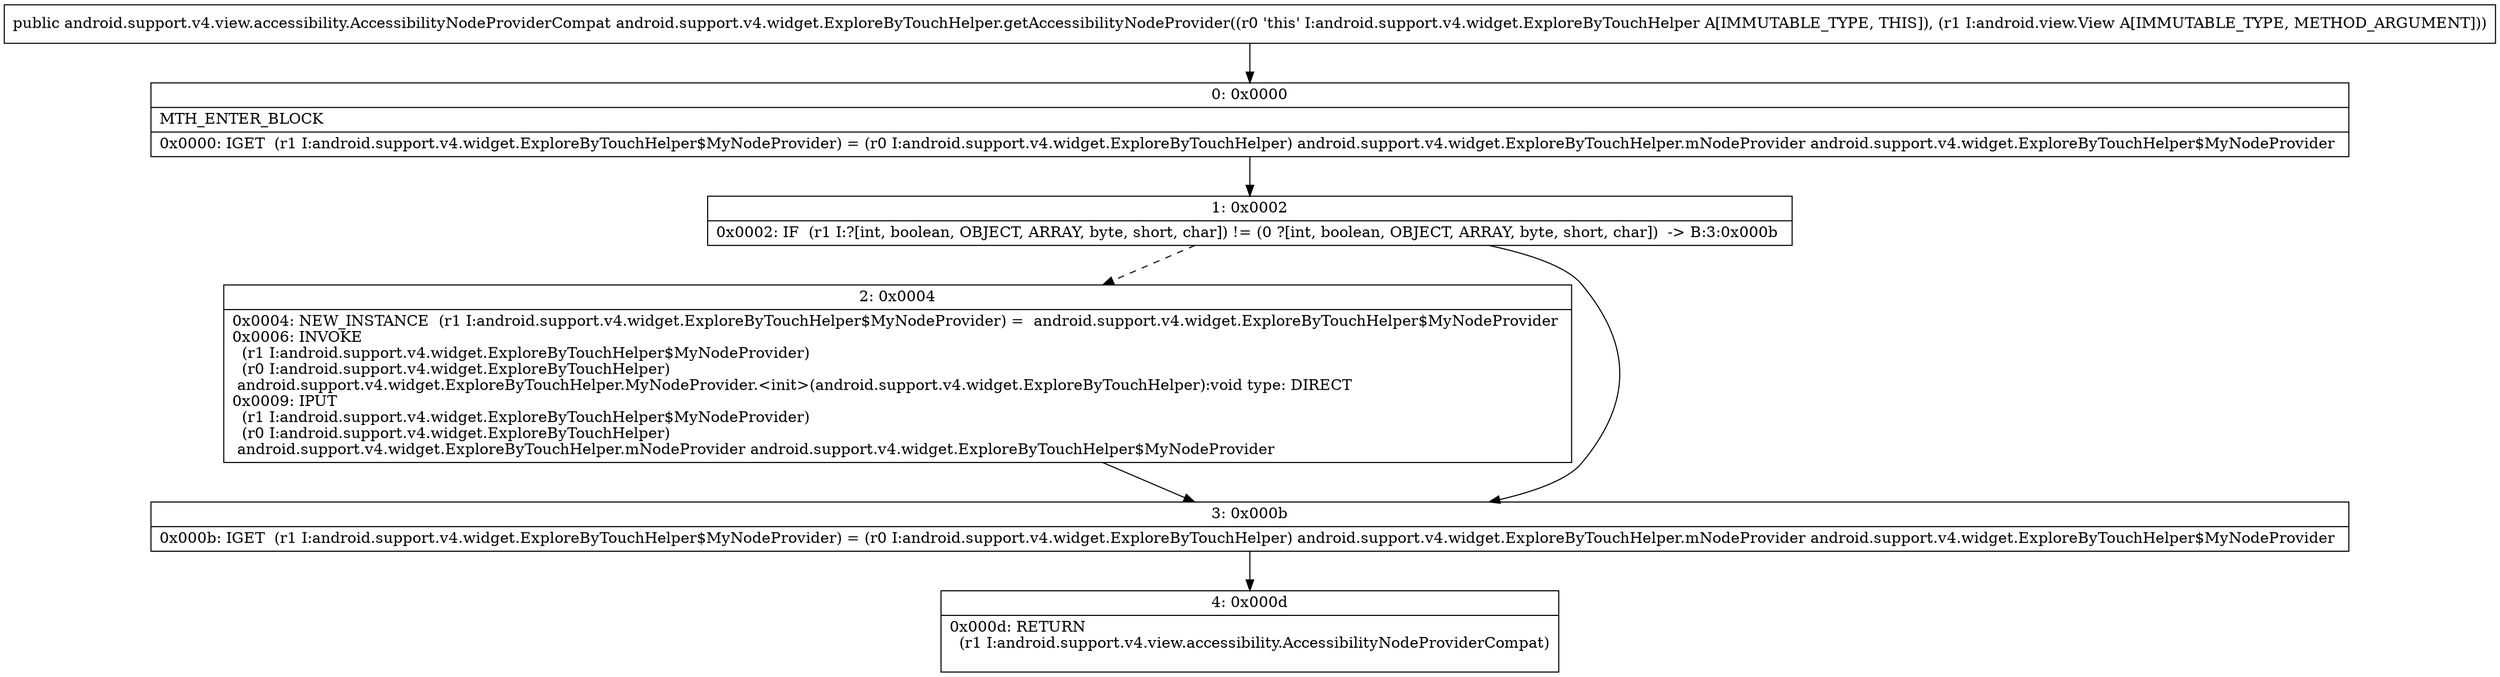 digraph "CFG forandroid.support.v4.widget.ExploreByTouchHelper.getAccessibilityNodeProvider(Landroid\/view\/View;)Landroid\/support\/v4\/view\/accessibility\/AccessibilityNodeProviderCompat;" {
Node_0 [shape=record,label="{0\:\ 0x0000|MTH_ENTER_BLOCK\l|0x0000: IGET  (r1 I:android.support.v4.widget.ExploreByTouchHelper$MyNodeProvider) = (r0 I:android.support.v4.widget.ExploreByTouchHelper) android.support.v4.widget.ExploreByTouchHelper.mNodeProvider android.support.v4.widget.ExploreByTouchHelper$MyNodeProvider \l}"];
Node_1 [shape=record,label="{1\:\ 0x0002|0x0002: IF  (r1 I:?[int, boolean, OBJECT, ARRAY, byte, short, char]) != (0 ?[int, boolean, OBJECT, ARRAY, byte, short, char])  \-\> B:3:0x000b \l}"];
Node_2 [shape=record,label="{2\:\ 0x0004|0x0004: NEW_INSTANCE  (r1 I:android.support.v4.widget.ExploreByTouchHelper$MyNodeProvider) =  android.support.v4.widget.ExploreByTouchHelper$MyNodeProvider \l0x0006: INVOKE  \l  (r1 I:android.support.v4.widget.ExploreByTouchHelper$MyNodeProvider)\l  (r0 I:android.support.v4.widget.ExploreByTouchHelper)\l android.support.v4.widget.ExploreByTouchHelper.MyNodeProvider.\<init\>(android.support.v4.widget.ExploreByTouchHelper):void type: DIRECT \l0x0009: IPUT  \l  (r1 I:android.support.v4.widget.ExploreByTouchHelper$MyNodeProvider)\l  (r0 I:android.support.v4.widget.ExploreByTouchHelper)\l android.support.v4.widget.ExploreByTouchHelper.mNodeProvider android.support.v4.widget.ExploreByTouchHelper$MyNodeProvider \l}"];
Node_3 [shape=record,label="{3\:\ 0x000b|0x000b: IGET  (r1 I:android.support.v4.widget.ExploreByTouchHelper$MyNodeProvider) = (r0 I:android.support.v4.widget.ExploreByTouchHelper) android.support.v4.widget.ExploreByTouchHelper.mNodeProvider android.support.v4.widget.ExploreByTouchHelper$MyNodeProvider \l}"];
Node_4 [shape=record,label="{4\:\ 0x000d|0x000d: RETURN  \l  (r1 I:android.support.v4.view.accessibility.AccessibilityNodeProviderCompat)\l \l}"];
MethodNode[shape=record,label="{public android.support.v4.view.accessibility.AccessibilityNodeProviderCompat android.support.v4.widget.ExploreByTouchHelper.getAccessibilityNodeProvider((r0 'this' I:android.support.v4.widget.ExploreByTouchHelper A[IMMUTABLE_TYPE, THIS]), (r1 I:android.view.View A[IMMUTABLE_TYPE, METHOD_ARGUMENT])) }"];
MethodNode -> Node_0;
Node_0 -> Node_1;
Node_1 -> Node_2[style=dashed];
Node_1 -> Node_3;
Node_2 -> Node_3;
Node_3 -> Node_4;
}

